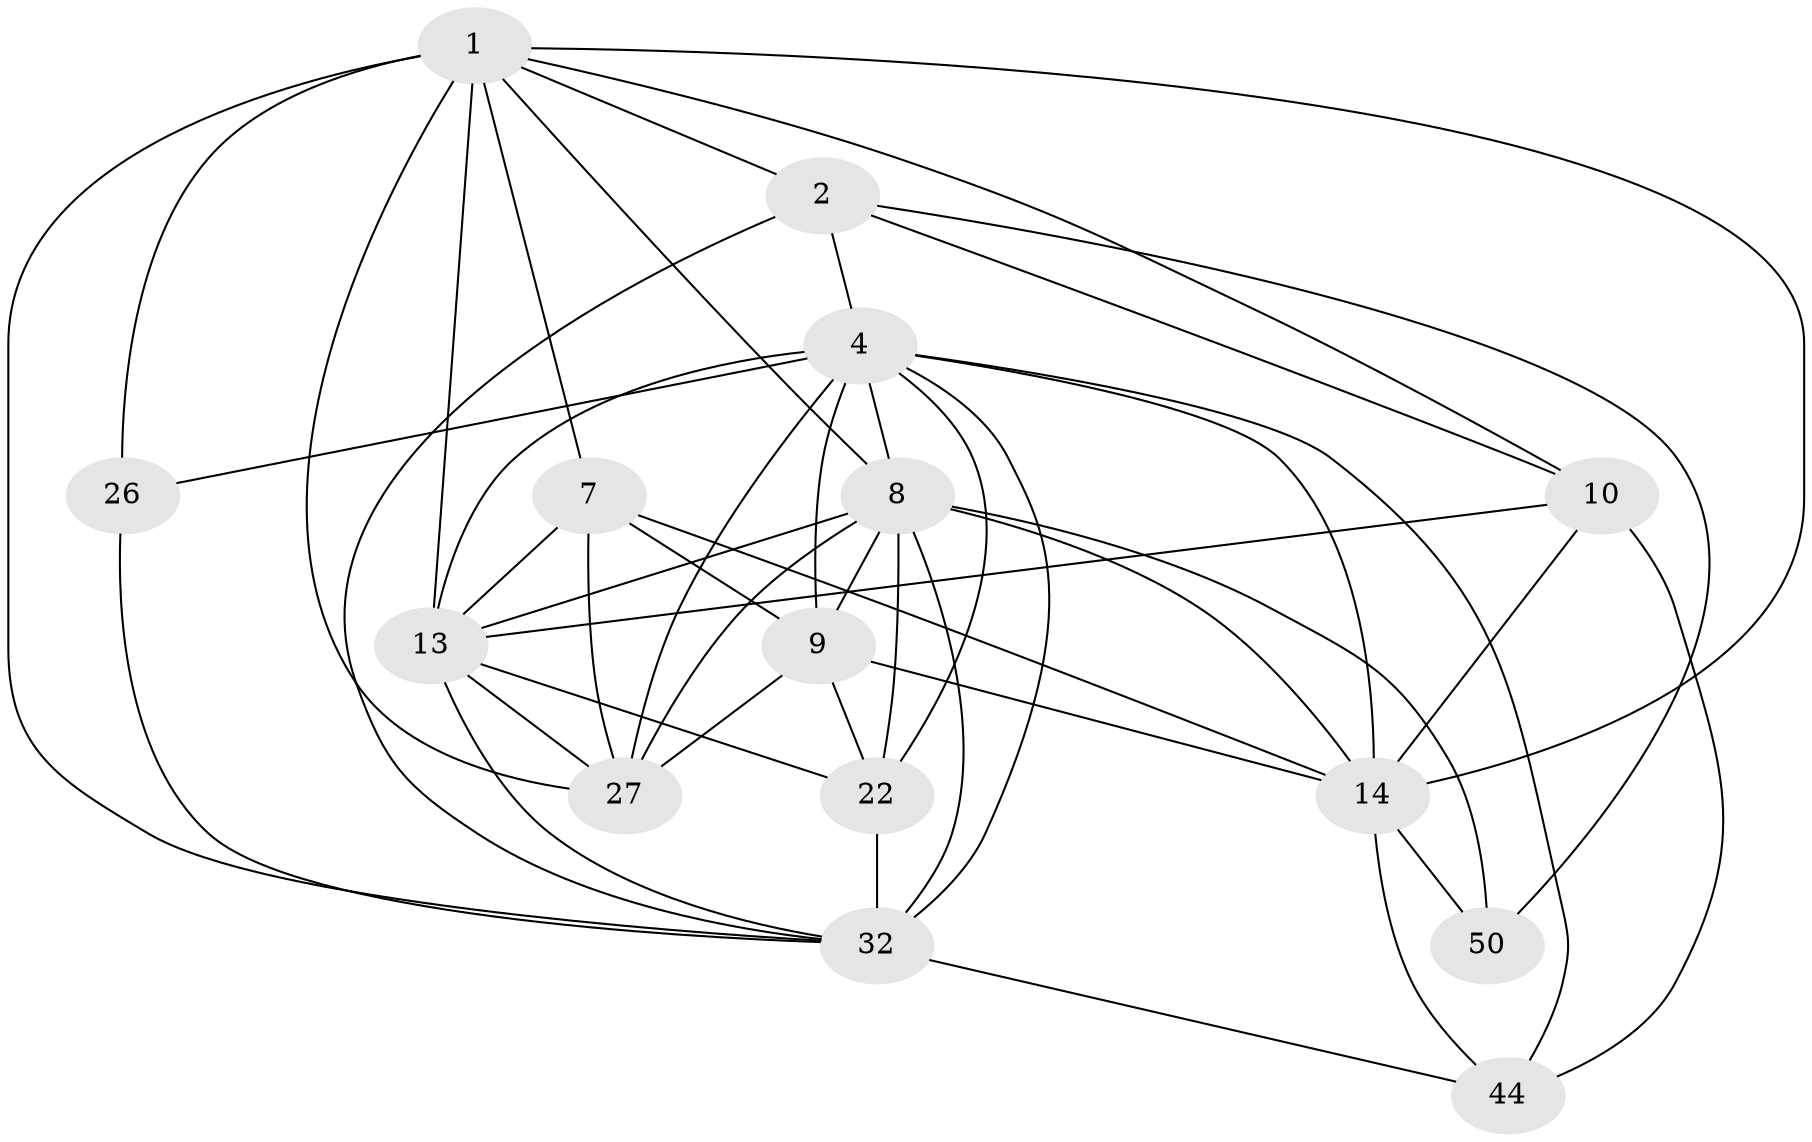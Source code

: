 // original degree distribution, {4: 1.0}
// Generated by graph-tools (version 1.1) at 2025/20/03/04/25 18:20:53]
// undirected, 15 vertices, 47 edges
graph export_dot {
graph [start="1"]
  node [color=gray90,style=filled];
  1 [super="+3+17"];
  2 [super="+6"];
  4 [super="+12+5"];
  7 [super="+38"];
  8 [super="+52+18"];
  9 [super="+19+23"];
  10 [super="+40+37"];
  13 [super="+29+20+45"];
  14 [super="+16+25"];
  22 [super="+36"];
  26;
  27 [super="+34+28"];
  32 [super="+33+39"];
  44;
  50;
  1 -- 2 [weight=2];
  1 -- 8 [weight=2];
  1 -- 7 [weight=2];
  1 -- 32;
  1 -- 10;
  1 -- 13 [weight=3];
  1 -- 14;
  1 -- 26;
  1 -- 27;
  2 -- 10;
  2 -- 50;
  2 -- 4;
  2 -- 32;
  4 -- 26 [weight=2];
  4 -- 13;
  4 -- 27 [weight=3];
  4 -- 14 [weight=2];
  4 -- 22 [weight=2];
  4 -- 32 [weight=2];
  4 -- 8;
  4 -- 44;
  4 -- 9;
  7 -- 27;
  7 -- 13;
  7 -- 9;
  7 -- 14;
  8 -- 13;
  8 -- 22;
  8 -- 27 [weight=3];
  8 -- 14;
  8 -- 50;
  8 -- 32;
  8 -- 9;
  9 -- 14 [weight=2];
  9 -- 22 [weight=2];
  9 -- 27;
  10 -- 44;
  10 -- 13 [weight=3];
  10 -- 14 [weight=2];
  13 -- 22;
  13 -- 27;
  13 -- 32;
  14 -- 50 [weight=2];
  14 -- 44;
  22 -- 32 [weight=2];
  26 -- 32;
  32 -- 44;
}
